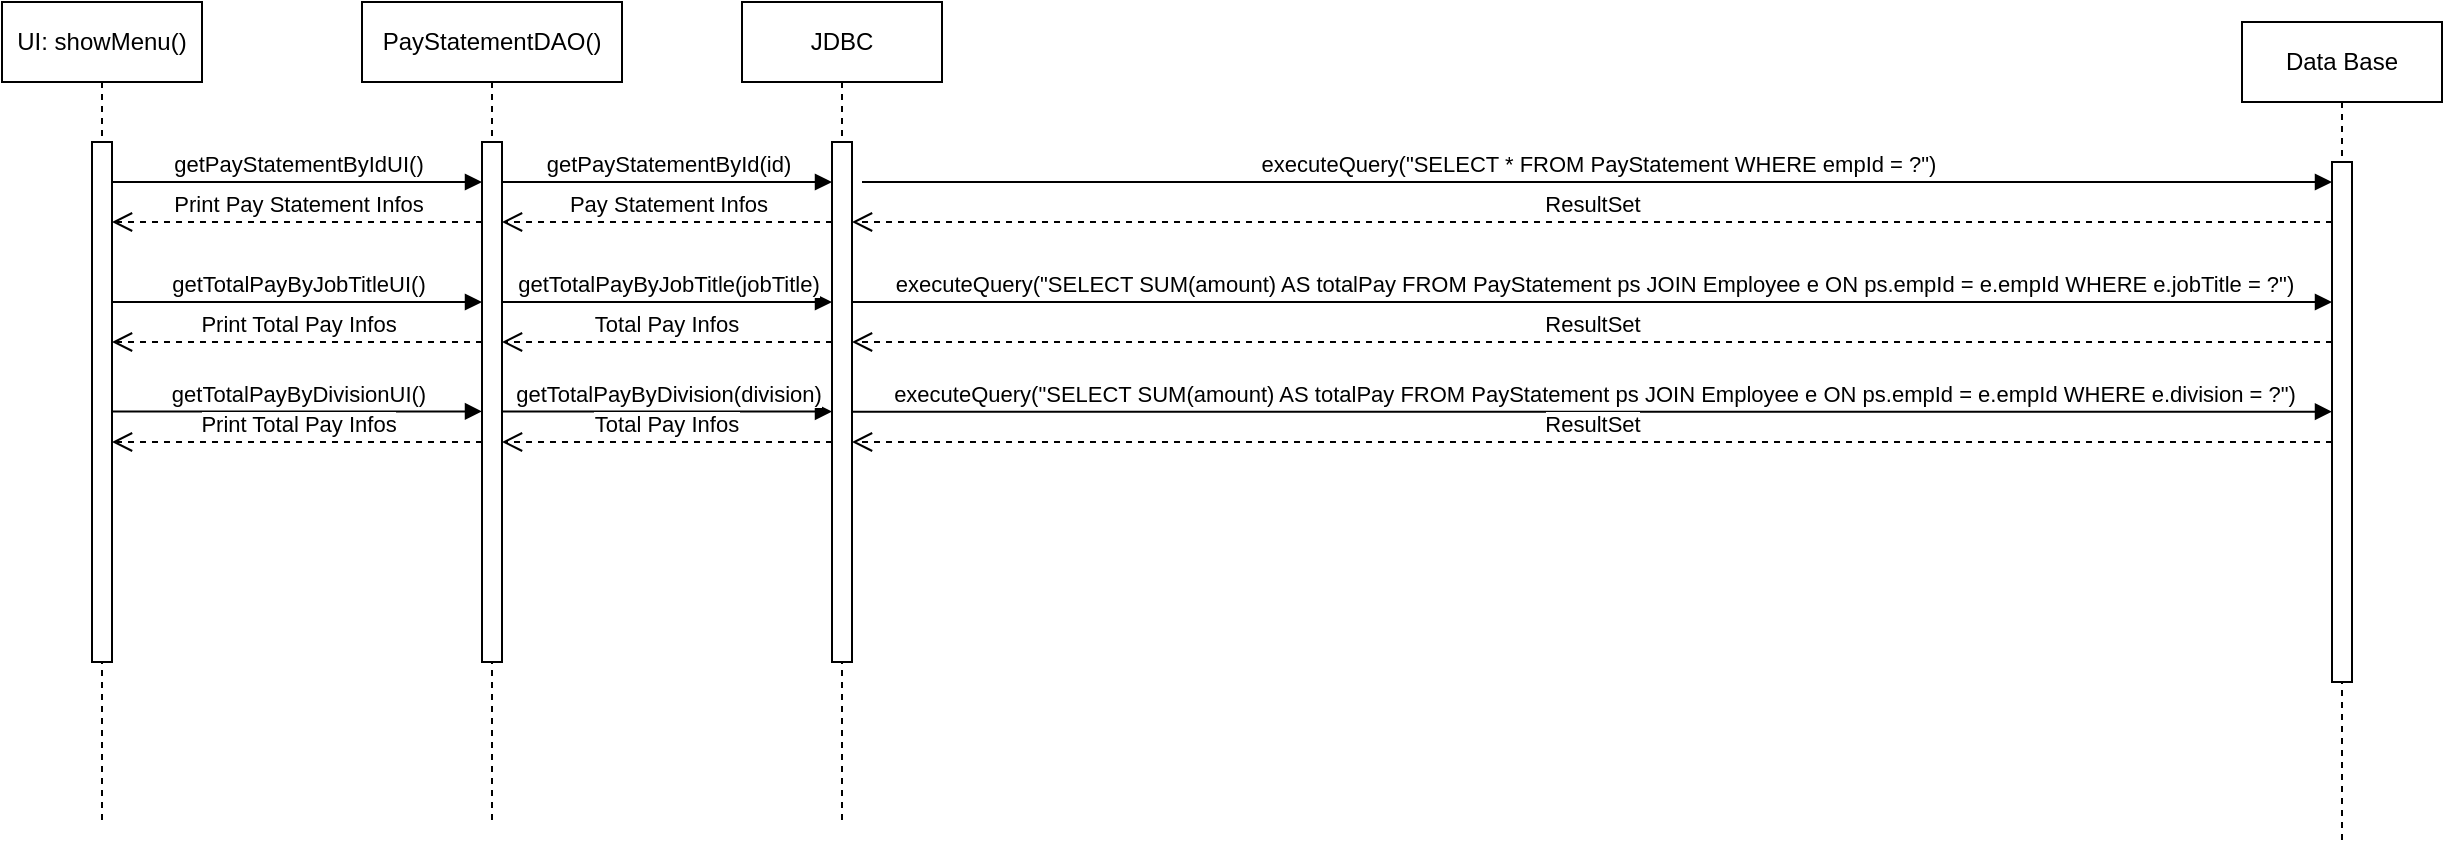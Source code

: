 <mxfile version="24.7.1" type="github">
  <diagram name="Page-1" id="EMbywS06_46YJERvihtH">
    <mxGraphModel dx="1203" dy="530" grid="1" gridSize="10" guides="1" tooltips="1" connect="1" arrows="1" fold="1" page="1" pageScale="1" pageWidth="850" pageHeight="1100" math="0" shadow="0">
      <root>
        <mxCell id="0" />
        <mxCell id="1" parent="0" />
        <mxCell id="vIJQHhq6bZ1wqWFp3NPp-1" value="UI: showMenu()" style="shape=umlLifeline;perimeter=lifelinePerimeter;whiteSpace=wrap;html=1;container=0;dropTarget=0;collapsible=0;recursiveResize=0;outlineConnect=0;portConstraint=eastwest;newEdgeStyle={&quot;edgeStyle&quot;:&quot;elbowEdgeStyle&quot;,&quot;elbow&quot;:&quot;vertical&quot;,&quot;curved&quot;:0,&quot;rounded&quot;:0};" parent="1" vertex="1">
          <mxGeometry x="10" y="30" width="100" height="410" as="geometry" />
        </mxCell>
        <mxCell id="vIJQHhq6bZ1wqWFp3NPp-2" value="" style="html=1;points=[];perimeter=orthogonalPerimeter;outlineConnect=0;targetShapes=umlLifeline;portConstraint=eastwest;newEdgeStyle={&quot;edgeStyle&quot;:&quot;elbowEdgeStyle&quot;,&quot;elbow&quot;:&quot;vertical&quot;,&quot;curved&quot;:0,&quot;rounded&quot;:0};" parent="vIJQHhq6bZ1wqWFp3NPp-1" vertex="1">
          <mxGeometry x="45" y="70" width="10" height="260" as="geometry" />
        </mxCell>
        <mxCell id="vIJQHhq6bZ1wqWFp3NPp-3" value="PayStatementDAO()" style="shape=umlLifeline;perimeter=lifelinePerimeter;whiteSpace=wrap;html=1;container=0;dropTarget=0;collapsible=0;recursiveResize=0;outlineConnect=0;portConstraint=eastwest;newEdgeStyle={&quot;edgeStyle&quot;:&quot;elbowEdgeStyle&quot;,&quot;elbow&quot;:&quot;vertical&quot;,&quot;curved&quot;:0,&quot;rounded&quot;:0};" parent="1" vertex="1">
          <mxGeometry x="190" y="30" width="130" height="410" as="geometry" />
        </mxCell>
        <mxCell id="vIJQHhq6bZ1wqWFp3NPp-4" value="" style="html=1;points=[];perimeter=orthogonalPerimeter;outlineConnect=0;targetShapes=umlLifeline;portConstraint=eastwest;newEdgeStyle={&quot;edgeStyle&quot;:&quot;elbowEdgeStyle&quot;,&quot;elbow&quot;:&quot;vertical&quot;,&quot;curved&quot;:0,&quot;rounded&quot;:0};" parent="vIJQHhq6bZ1wqWFp3NPp-3" vertex="1">
          <mxGeometry x="60" y="70" width="10" height="260" as="geometry" />
        </mxCell>
        <mxCell id="vIJQHhq6bZ1wqWFp3NPp-5" value="JDBC" style="shape=umlLifeline;perimeter=lifelinePerimeter;whiteSpace=wrap;html=1;container=0;dropTarget=0;collapsible=0;recursiveResize=0;outlineConnect=0;portConstraint=eastwest;newEdgeStyle={&quot;edgeStyle&quot;:&quot;elbowEdgeStyle&quot;,&quot;elbow&quot;:&quot;vertical&quot;,&quot;curved&quot;:0,&quot;rounded&quot;:0};" parent="1" vertex="1">
          <mxGeometry x="380" y="30" width="100" height="410" as="geometry" />
        </mxCell>
        <mxCell id="vIJQHhq6bZ1wqWFp3NPp-6" value="" style="html=1;points=[];perimeter=orthogonalPerimeter;outlineConnect=0;targetShapes=umlLifeline;portConstraint=eastwest;newEdgeStyle={&quot;edgeStyle&quot;:&quot;elbowEdgeStyle&quot;,&quot;elbow&quot;:&quot;vertical&quot;,&quot;curved&quot;:0,&quot;rounded&quot;:0};" parent="vIJQHhq6bZ1wqWFp3NPp-5" vertex="1">
          <mxGeometry x="45" y="70" width="10" height="260" as="geometry" />
        </mxCell>
        <mxCell id="vIJQHhq6bZ1wqWFp3NPp-7" value="getPayStatementByIdUI()" style="html=1;verticalAlign=bottom;endArrow=block;edgeStyle=elbowEdgeStyle;elbow=vertical;curved=0;rounded=0;" parent="1" edge="1">
          <mxGeometry relative="1" as="geometry">
            <mxPoint x="65" y="120" as="sourcePoint" />
            <Array as="points">
              <mxPoint x="190" y="120" />
            </Array>
            <mxPoint x="250" y="120" as="targetPoint" />
            <mxPoint as="offset" />
          </mxGeometry>
        </mxCell>
        <mxCell id="vIJQHhq6bZ1wqWFp3NPp-8" value="getTotalPayByJobTitleUI()" style="html=1;verticalAlign=bottom;endArrow=block;edgeStyle=elbowEdgeStyle;elbow=vertical;curved=0;rounded=0;" parent="1" edge="1">
          <mxGeometry relative="1" as="geometry">
            <mxPoint x="65" y="180" as="sourcePoint" />
            <Array as="points">
              <mxPoint x="195" y="180" />
            </Array>
            <mxPoint x="250" y="180" as="targetPoint" />
            <mxPoint as="offset" />
          </mxGeometry>
        </mxCell>
        <mxCell id="vIJQHhq6bZ1wqWFp3NPp-9" value="getTotalPayByDivisionUI()" style="html=1;verticalAlign=bottom;endArrow=block;edgeStyle=elbowEdgeStyle;elbow=vertical;curved=0;rounded=0;" parent="1" edge="1">
          <mxGeometry relative="1" as="geometry">
            <mxPoint x="65" y="234.71" as="sourcePoint" />
            <Array as="points">
              <mxPoint x="190" y="234.71" />
            </Array>
            <mxPoint x="250" y="234.71" as="targetPoint" />
            <mxPoint as="offset" />
          </mxGeometry>
        </mxCell>
        <mxCell id="vIJQHhq6bZ1wqWFp3NPp-10" value="getPayStatementById(id)" style="html=1;verticalAlign=bottom;endArrow=block;edgeStyle=elbowEdgeStyle;elbow=vertical;curved=0;rounded=0;" parent="1" edge="1">
          <mxGeometry relative="1" as="geometry">
            <mxPoint x="260" y="120" as="sourcePoint" />
            <Array as="points">
              <mxPoint x="335" y="120" />
            </Array>
            <mxPoint x="425" y="120" as="targetPoint" />
            <mxPoint as="offset" />
          </mxGeometry>
        </mxCell>
        <mxCell id="vIJQHhq6bZ1wqWFp3NPp-11" value="getTotalPayByJobTitle(jobTitle)" style="html=1;verticalAlign=bottom;endArrow=block;edgeStyle=elbowEdgeStyle;elbow=vertical;curved=0;rounded=0;" parent="1" edge="1">
          <mxGeometry relative="1" as="geometry">
            <mxPoint x="260" y="180" as="sourcePoint" />
            <Array as="points">
              <mxPoint x="340" y="180" />
            </Array>
            <mxPoint x="425" y="180" as="targetPoint" />
            <mxPoint as="offset" />
          </mxGeometry>
        </mxCell>
        <mxCell id="vIJQHhq6bZ1wqWFp3NPp-12" value="getTotalPayByDivision(division)" style="html=1;verticalAlign=bottom;endArrow=block;edgeStyle=elbowEdgeStyle;elbow=vertical;curved=0;rounded=0;" parent="1" edge="1">
          <mxGeometry relative="1" as="geometry">
            <mxPoint x="260" y="234.8" as="sourcePoint" />
            <Array as="points">
              <mxPoint x="335" y="234.8" />
            </Array>
            <mxPoint x="425" y="234.8" as="targetPoint" />
            <mxPoint as="offset" />
          </mxGeometry>
        </mxCell>
        <mxCell id="vIJQHhq6bZ1wqWFp3NPp-13" value="Data Base" style="shape=umlLifeline;perimeter=lifelinePerimeter;whiteSpace=wrap;html=1;container=0;dropTarget=0;collapsible=0;recursiveResize=0;outlineConnect=0;portConstraint=eastwest;newEdgeStyle={&quot;edgeStyle&quot;:&quot;elbowEdgeStyle&quot;,&quot;elbow&quot;:&quot;vertical&quot;,&quot;curved&quot;:0,&quot;rounded&quot;:0};size=40;" parent="1" vertex="1">
          <mxGeometry x="1130" y="40" width="100" height="410" as="geometry" />
        </mxCell>
        <mxCell id="vIJQHhq6bZ1wqWFp3NPp-14" value="" style="html=1;points=[];perimeter=orthogonalPerimeter;outlineConnect=0;targetShapes=umlLifeline;portConstraint=eastwest;newEdgeStyle={&quot;edgeStyle&quot;:&quot;elbowEdgeStyle&quot;,&quot;elbow&quot;:&quot;vertical&quot;,&quot;curved&quot;:0,&quot;rounded&quot;:0};" parent="vIJQHhq6bZ1wqWFp3NPp-13" vertex="1">
          <mxGeometry x="45" y="70" width="10" height="260" as="geometry" />
        </mxCell>
        <mxCell id="CRJw9RnFSNVLw-ERH-ZQ-1" value="Pay Statement Infos" style="html=1;verticalAlign=bottom;endArrow=open;dashed=1;endSize=8;edgeStyle=elbowEdgeStyle;elbow=vertical;curved=0;rounded=0;" edge="1" parent="1" source="vIJQHhq6bZ1wqWFp3NPp-6" target="vIJQHhq6bZ1wqWFp3NPp-4">
          <mxGeometry x="0.001" relative="1" as="geometry">
            <mxPoint x="265" y="140" as="targetPoint" />
            <Array as="points">
              <mxPoint x="340" y="140" />
            </Array>
            <mxPoint x="410" y="140" as="sourcePoint" />
            <mxPoint as="offset" />
          </mxGeometry>
        </mxCell>
        <mxCell id="CRJw9RnFSNVLw-ERH-ZQ-2" value="Print Pay Statement Infos" style="html=1;verticalAlign=bottom;endArrow=open;dashed=1;endSize=8;edgeStyle=elbowEdgeStyle;elbow=vertical;curved=0;rounded=0;" edge="1" parent="1" target="vIJQHhq6bZ1wqWFp3NPp-2">
          <mxGeometry x="0.001" relative="1" as="geometry">
            <mxPoint x="70" y="140" as="targetPoint" />
            <Array as="points">
              <mxPoint x="150" y="140" />
            </Array>
            <mxPoint x="250" y="140" as="sourcePoint" />
            <mxPoint as="offset" />
          </mxGeometry>
        </mxCell>
        <mxCell id="CRJw9RnFSNVLw-ERH-ZQ-3" value="executeQuery(&quot;SELECT * FROM PayStatement WHERE empId = ?&quot;)" style="html=1;verticalAlign=bottom;endArrow=block;edgeStyle=elbowEdgeStyle;elbow=vertical;curved=0;rounded=0;exitX=1.5;exitY=0.077;exitDx=0;exitDy=0;exitPerimeter=0;" edge="1" parent="1" source="vIJQHhq6bZ1wqWFp3NPp-6" target="vIJQHhq6bZ1wqWFp3NPp-14">
          <mxGeometry x="0.001" relative="1" as="geometry">
            <mxPoint x="440" y="120" as="sourcePoint" />
            <Array as="points">
              <mxPoint x="430" y="120" />
            </Array>
            <mxPoint x="990" y="120" as="targetPoint" />
            <mxPoint as="offset" />
          </mxGeometry>
        </mxCell>
        <mxCell id="CRJw9RnFSNVLw-ERH-ZQ-4" value="ResultSet" style="html=1;verticalAlign=bottom;endArrow=open;dashed=1;endSize=8;edgeStyle=elbowEdgeStyle;elbow=vertical;curved=0;rounded=0;" edge="1" parent="1" source="vIJQHhq6bZ1wqWFp3NPp-14" target="vIJQHhq6bZ1wqWFp3NPp-6">
          <mxGeometry x="0.001" relative="1" as="geometry">
            <mxPoint x="440" y="140" as="targetPoint" />
            <Array as="points">
              <mxPoint x="530" y="140" />
            </Array>
            <mxPoint x="990" y="140" as="sourcePoint" />
            <mxPoint as="offset" />
          </mxGeometry>
        </mxCell>
        <mxCell id="CRJw9RnFSNVLw-ERH-ZQ-5" value="Total Pay Infos" style="html=1;verticalAlign=bottom;endArrow=open;dashed=1;endSize=8;edgeStyle=elbowEdgeStyle;elbow=vertical;curved=0;rounded=0;" edge="1" parent="1" source="vIJQHhq6bZ1wqWFp3NPp-6" target="vIJQHhq6bZ1wqWFp3NPp-4">
          <mxGeometry x="0.004" relative="1" as="geometry">
            <mxPoint x="265" y="200" as="targetPoint" />
            <Array as="points">
              <mxPoint x="340" y="200" />
            </Array>
            <mxPoint x="420" y="200" as="sourcePoint" />
            <mxPoint as="offset" />
          </mxGeometry>
        </mxCell>
        <mxCell id="CRJw9RnFSNVLw-ERH-ZQ-6" value="Print Total Pay Infos" style="html=1;verticalAlign=bottom;endArrow=open;dashed=1;endSize=8;edgeStyle=elbowEdgeStyle;elbow=vertical;curved=0;rounded=0;" edge="1" parent="1" target="vIJQHhq6bZ1wqWFp3NPp-2">
          <mxGeometry x="0.001" relative="1" as="geometry">
            <mxPoint x="70" y="200" as="targetPoint" />
            <Array as="points">
              <mxPoint x="150" y="200" />
            </Array>
            <mxPoint x="250" y="200" as="sourcePoint" />
            <mxPoint as="offset" />
          </mxGeometry>
        </mxCell>
        <mxCell id="CRJw9RnFSNVLw-ERH-ZQ-7" value="executeQuery(&quot;SELECT SUM(amount) AS totalPay FROM PayStatement ps JOIN Employee e ON ps.empId = e.empId WHERE e.jobTitle = ?&quot;)" style="html=1;verticalAlign=bottom;endArrow=block;edgeStyle=elbowEdgeStyle;elbow=vertical;curved=0;rounded=0;" edge="1" parent="1" source="vIJQHhq6bZ1wqWFp3NPp-6" target="vIJQHhq6bZ1wqWFp3NPp-14">
          <mxGeometry x="0.001" relative="1" as="geometry">
            <mxPoint x="440" y="180" as="sourcePoint" />
            <Array as="points">
              <mxPoint x="480" y="180" />
            </Array>
            <mxPoint x="775" y="180" as="targetPoint" />
            <mxPoint as="offset" />
          </mxGeometry>
        </mxCell>
        <mxCell id="CRJw9RnFSNVLw-ERH-ZQ-8" value="ResultSet" style="html=1;verticalAlign=bottom;endArrow=open;dashed=1;endSize=8;edgeStyle=elbowEdgeStyle;elbow=vertical;curved=0;rounded=0;" edge="1" parent="1" source="vIJQHhq6bZ1wqWFp3NPp-14" target="vIJQHhq6bZ1wqWFp3NPp-6">
          <mxGeometry x="0.001" relative="1" as="geometry">
            <mxPoint x="440" y="200" as="targetPoint" />
            <Array as="points">
              <mxPoint x="530" y="200" />
            </Array>
            <mxPoint x="770" y="200" as="sourcePoint" />
            <mxPoint as="offset" />
          </mxGeometry>
        </mxCell>
        <mxCell id="CRJw9RnFSNVLw-ERH-ZQ-14" value="executeQuery(&quot;SELECT SUM(amount) AS totalPay FROM PayStatement ps JOIN Employee e ON ps.empId = e.empId WHERE e.division = ?&quot;)" style="html=1;verticalAlign=bottom;endArrow=block;edgeStyle=elbowEdgeStyle;elbow=vertical;curved=0;rounded=0;" edge="1" parent="1" source="vIJQHhq6bZ1wqWFp3NPp-6" target="vIJQHhq6bZ1wqWFp3NPp-14">
          <mxGeometry x="0.001" relative="1" as="geometry">
            <mxPoint x="440" y="234.83" as="sourcePoint" />
            <Array as="points">
              <mxPoint x="485" y="234.83" />
            </Array>
            <mxPoint x="1160" y="235" as="targetPoint" />
            <mxPoint as="offset" />
          </mxGeometry>
        </mxCell>
        <mxCell id="CRJw9RnFSNVLw-ERH-ZQ-15" value="ResultSet" style="html=1;verticalAlign=bottom;endArrow=open;dashed=1;endSize=8;edgeStyle=elbowEdgeStyle;elbow=vertical;curved=0;rounded=0;" edge="1" parent="1" source="vIJQHhq6bZ1wqWFp3NPp-14">
          <mxGeometry x="0.001" relative="1" as="geometry">
            <mxPoint x="435" y="250.0" as="targetPoint" />
            <Array as="points">
              <mxPoint x="535" y="250" />
            </Array>
            <mxPoint x="1140" y="250" as="sourcePoint" />
            <mxPoint as="offset" />
          </mxGeometry>
        </mxCell>
        <mxCell id="CRJw9RnFSNVLw-ERH-ZQ-19" value="Total Pay Infos" style="html=1;verticalAlign=bottom;endArrow=open;dashed=1;endSize=8;edgeStyle=elbowEdgeStyle;elbow=vertical;curved=0;rounded=0;" edge="1" parent="1">
          <mxGeometry x="0.004" relative="1" as="geometry">
            <mxPoint x="260" y="250" as="targetPoint" />
            <Array as="points">
              <mxPoint x="340" y="250" />
            </Array>
            <mxPoint x="425" y="250" as="sourcePoint" />
            <mxPoint as="offset" />
          </mxGeometry>
        </mxCell>
        <mxCell id="CRJw9RnFSNVLw-ERH-ZQ-20" value="Print Total Pay Infos" style="html=1;verticalAlign=bottom;endArrow=open;dashed=1;endSize=8;edgeStyle=elbowEdgeStyle;elbow=vertical;curved=0;rounded=0;" edge="1" parent="1">
          <mxGeometry x="0.001" relative="1" as="geometry">
            <mxPoint x="65" y="250" as="targetPoint" />
            <Array as="points">
              <mxPoint x="150" y="250" />
            </Array>
            <mxPoint x="250" y="250" as="sourcePoint" />
            <mxPoint as="offset" />
          </mxGeometry>
        </mxCell>
      </root>
    </mxGraphModel>
  </diagram>
</mxfile>
